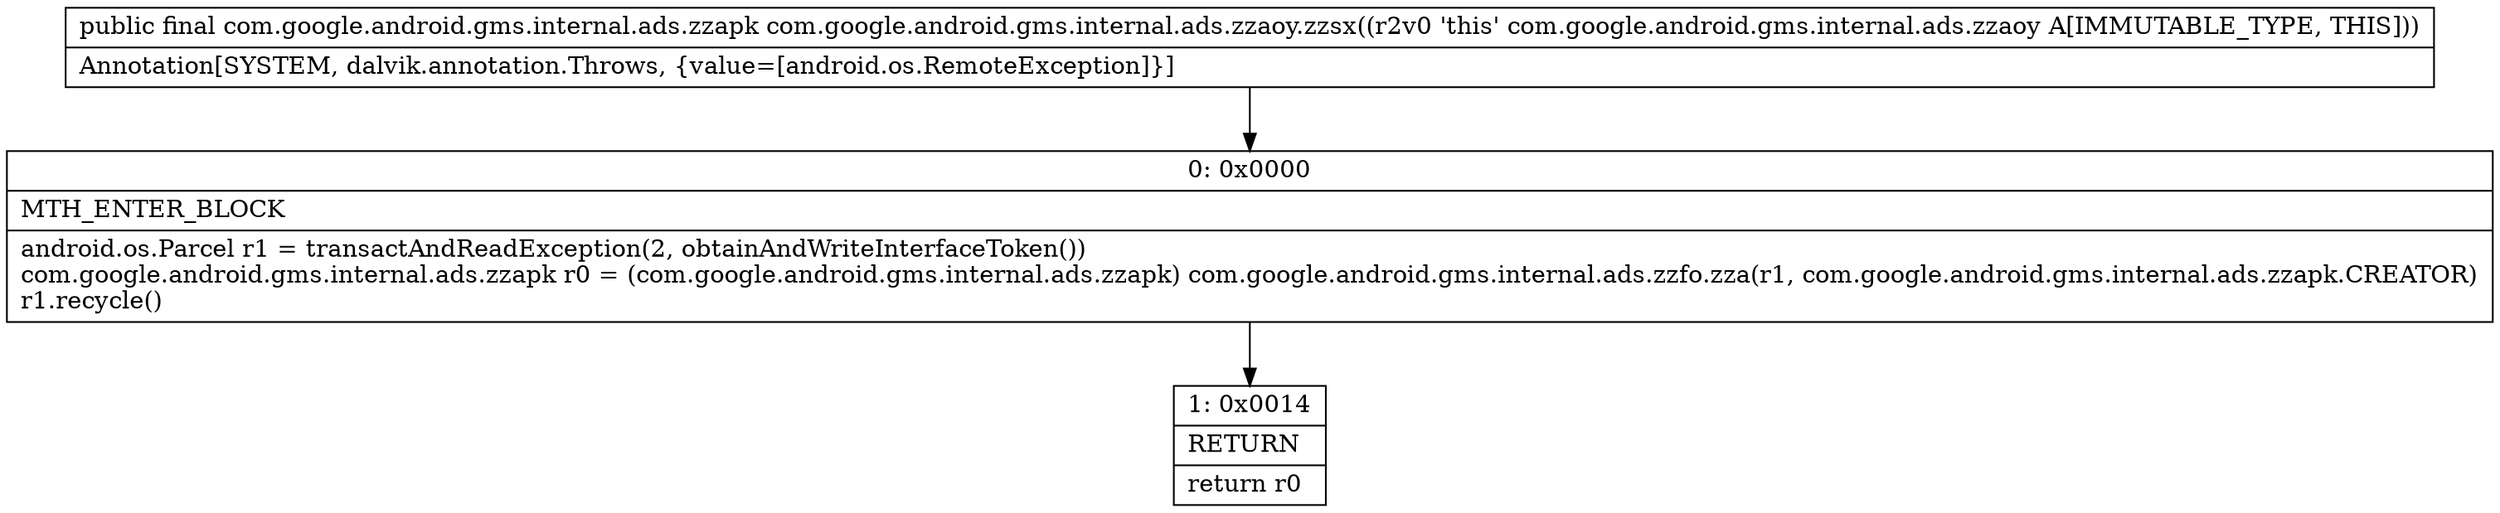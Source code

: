 digraph "CFG forcom.google.android.gms.internal.ads.zzaoy.zzsx()Lcom\/google\/android\/gms\/internal\/ads\/zzapk;" {
Node_0 [shape=record,label="{0\:\ 0x0000|MTH_ENTER_BLOCK\l|android.os.Parcel r1 = transactAndReadException(2, obtainAndWriteInterfaceToken())\lcom.google.android.gms.internal.ads.zzapk r0 = (com.google.android.gms.internal.ads.zzapk) com.google.android.gms.internal.ads.zzfo.zza(r1, com.google.android.gms.internal.ads.zzapk.CREATOR)\lr1.recycle()\l}"];
Node_1 [shape=record,label="{1\:\ 0x0014|RETURN\l|return r0\l}"];
MethodNode[shape=record,label="{public final com.google.android.gms.internal.ads.zzapk com.google.android.gms.internal.ads.zzaoy.zzsx((r2v0 'this' com.google.android.gms.internal.ads.zzaoy A[IMMUTABLE_TYPE, THIS]))  | Annotation[SYSTEM, dalvik.annotation.Throws, \{value=[android.os.RemoteException]\}]\l}"];
MethodNode -> Node_0;
Node_0 -> Node_1;
}

